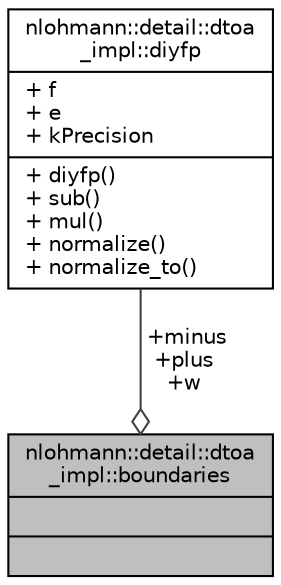 digraph "nlohmann::detail::dtoa_impl::boundaries"
{
 // INTERACTIVE_SVG=YES
 // LATEX_PDF_SIZE
  edge [fontname="Helvetica",fontsize="10",labelfontname="Helvetica",labelfontsize="10"];
  node [fontname="Helvetica",fontsize="10",shape=record];
  Node1 [label="{nlohmann::detail::dtoa\l_impl::boundaries\n||}",height=0.2,width=0.4,color="black", fillcolor="grey75", style="filled", fontcolor="black",tooltip=" "];
  Node2 -> Node1 [color="grey25",fontsize="10",style="solid",label=" +minus\n+plus\n+w" ,arrowhead="odiamond",fontname="Helvetica"];
  Node2 [label="{nlohmann::detail::dtoa\l_impl::diyfp\n|+ f\l+ e\l+ kPrecision\l|+ diyfp()\l+ sub()\l+ mul()\l+ normalize()\l+ normalize_to()\l}",height=0.2,width=0.4,color="black", fillcolor="white", style="filled",URL="$structnlohmann_1_1detail_1_1dtoa__impl_1_1diyfp.html",tooltip=" "];
}
